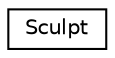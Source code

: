 digraph G
{
  edge [fontname="Helvetica",fontsize="10",labelfontname="Helvetica",labelfontsize="10"];
  node [fontname="Helvetica",fontsize="10",shape=record];
  rankdir=LR;
  Node1 [label="Sculpt",height=0.2,width=0.4,color="black", fillcolor="white", style="filled",URL="$d2/df6/structSculpt.html"];
}
